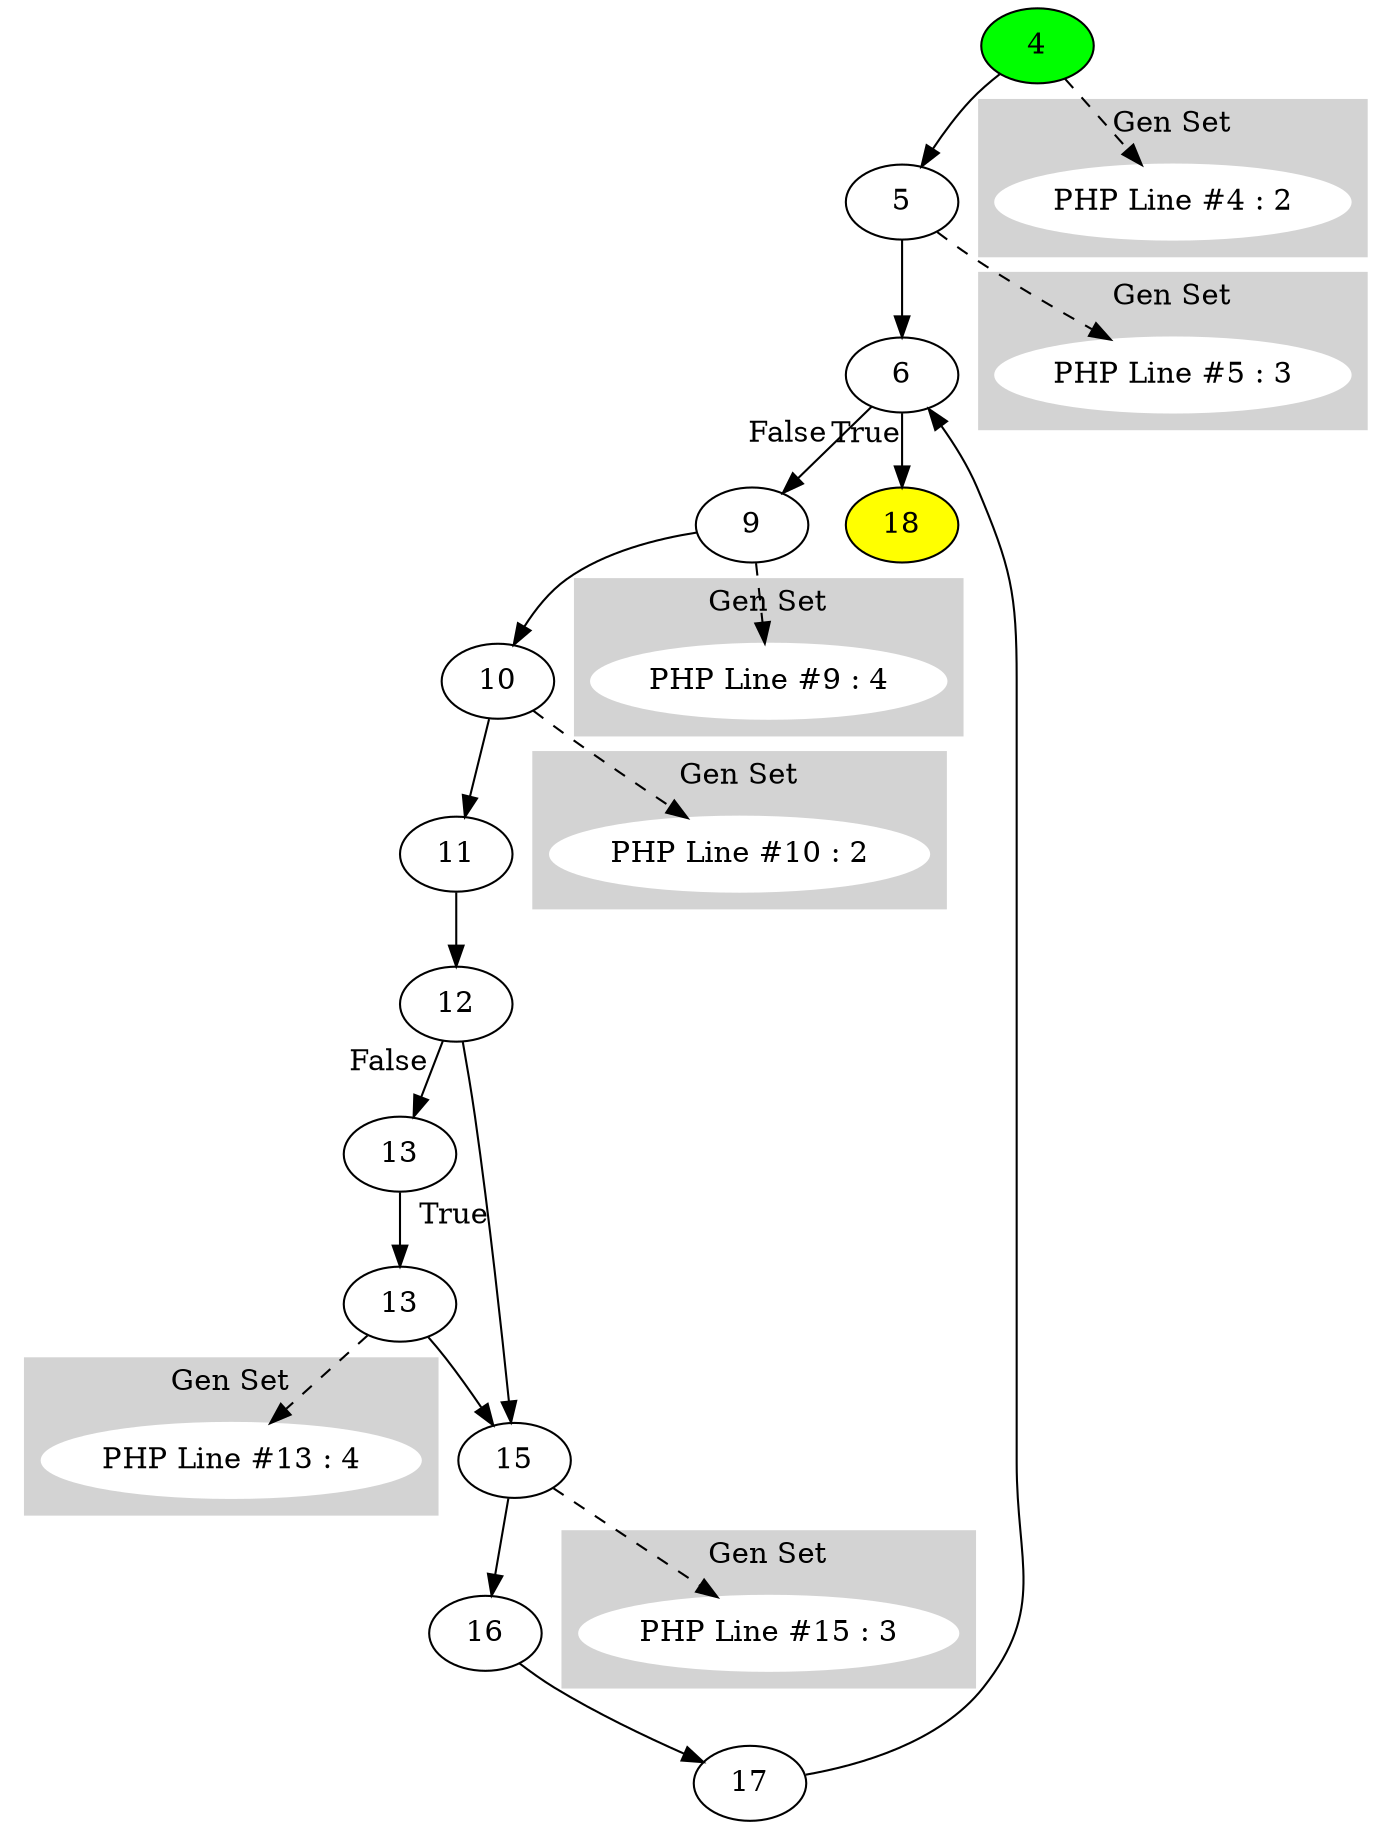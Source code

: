 digraph testName {
0 [label="4" tooltip="Int
SetL
PopC
"];
1 [label="5" tooltip="Int
SetL
PopC
"];
2 [label="6" tooltip="Int
CGetL2
Lte
JmpZ
"];
3 [label="9" tooltip="Int
CGetL2
Add
SetL
PopC
"];
4 [label="10" tooltip="Int
CGetL
Mul
SetL
PopC
"];
5 [label="11" tooltip="String
CGetL
Concat
String
Concat
Print
PopC
"];
6 [label="12" tooltip="CGetL
JmpZ
"];
7 [label="13" tooltip="CGetL
CGetL2
"];
8 [label="13" tooltip="Add
SetL
PopC
"];
9 [label="15" tooltip="Int
SetL
PopC
"];
10 [label="16" tooltip="IncDecL
PopC
"];
11 [label="17" tooltip="Jmp
"];
12 [label="18" fillcolor= yellow, style = filled,  tooltip="Null
RetC
"];
0 -> 1;
1 -> 2;
2 -> 3[xlabel="False"];
2 -> 12[xlabel="True"];
3 -> 4;
4 -> 5;
5 -> 6;
6 -> 7[xlabel="False"];
6 -> 9[xlabel="True"];
7 -> 8;
8 -> 9;
9 -> 10;
10 -> 11;
11 -> 2;
0 [fillcolor = green, style = filled]subgraph cluster_0 { style=filled; color=lightgrey; node [style=filled,color=white]; g_0[label= "PHP Line #4 : 2"];label = "Gen Set";}
0 -> g_0 [style="dashed"];
subgraph cluster_1 { style=filled; color=lightgrey; node [style=filled,color=white]; g_1[label= "PHP Line #5 : 3"];label = "Gen Set";}
1 -> g_1 [style="dashed"];
subgraph cluster_3 { style=filled; color=lightgrey; node [style=filled,color=white]; g_3[label= "PHP Line #9 : 4"];label = "Gen Set";}
3 -> g_3 [style="dashed"];
subgraph cluster_4 { style=filled; color=lightgrey; node [style=filled,color=white]; g_4[label= "PHP Line #10 : 2"];label = "Gen Set";}
4 -> g_4 [style="dashed"];
subgraph cluster_8 { style=filled; color=lightgrey; node [style=filled,color=white]; g_8[label= "PHP Line #13 : 4"];label = "Gen Set";}
8 -> g_8 [style="dashed"];
subgraph cluster_9 { style=filled; color=lightgrey; node [style=filled,color=white]; g_9[label= "PHP Line #15 : 3"];label = "Gen Set";}
9 -> g_9 [style="dashed"];

}
